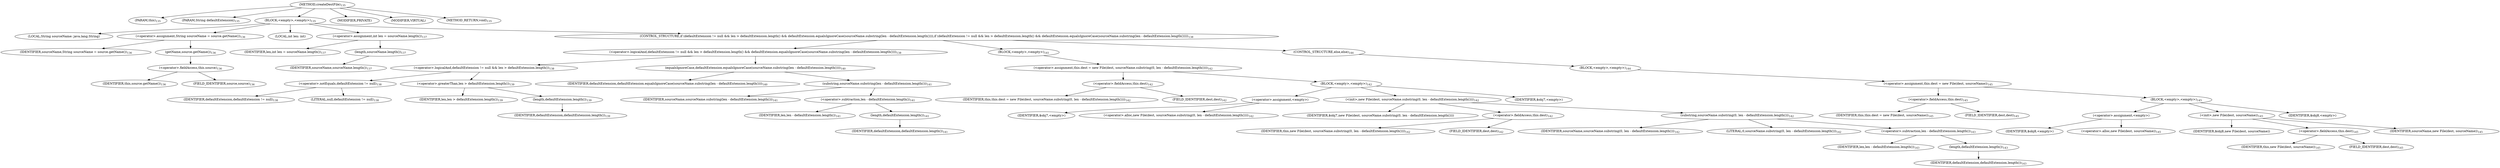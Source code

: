 digraph "createDestFile" {  
"252" [label = <(METHOD,createDestFile)<SUB>135</SUB>> ]
"253" [label = <(PARAM,this)<SUB>135</SUB>> ]
"254" [label = <(PARAM,String defaultExtension)<SUB>135</SUB>> ]
"255" [label = <(BLOCK,&lt;empty&gt;,&lt;empty&gt;)<SUB>135</SUB>> ]
"256" [label = <(LOCAL,String sourceName: java.lang.String)> ]
"257" [label = <(&lt;operator&gt;.assignment,String sourceName = source.getName())<SUB>136</SUB>> ]
"258" [label = <(IDENTIFIER,sourceName,String sourceName = source.getName())<SUB>136</SUB>> ]
"259" [label = <(getName,source.getName())<SUB>136</SUB>> ]
"260" [label = <(&lt;operator&gt;.fieldAccess,this.source)<SUB>136</SUB>> ]
"261" [label = <(IDENTIFIER,this,source.getName())<SUB>136</SUB>> ]
"262" [label = <(FIELD_IDENTIFIER,source,source)<SUB>136</SUB>> ]
"263" [label = <(LOCAL,int len: int)> ]
"264" [label = <(&lt;operator&gt;.assignment,int len = sourceName.length())<SUB>137</SUB>> ]
"265" [label = <(IDENTIFIER,len,int len = sourceName.length())<SUB>137</SUB>> ]
"266" [label = <(length,sourceName.length())<SUB>137</SUB>> ]
"267" [label = <(IDENTIFIER,sourceName,sourceName.length())<SUB>137</SUB>> ]
"268" [label = <(CONTROL_STRUCTURE,if (defaultExtension != null &amp;&amp; len &gt; defaultExtension.length() &amp;&amp; defaultExtension.equalsIgnoreCase(sourceName.substring(len - defaultExtension.length()))),if (defaultExtension != null &amp;&amp; len &gt; defaultExtension.length() &amp;&amp; defaultExtension.equalsIgnoreCase(sourceName.substring(len - defaultExtension.length()))))<SUB>138</SUB>> ]
"269" [label = <(&lt;operator&gt;.logicalAnd,defaultExtension != null &amp;&amp; len &gt; defaultExtension.length() &amp;&amp; defaultExtension.equalsIgnoreCase(sourceName.substring(len - defaultExtension.length())))<SUB>138</SUB>> ]
"270" [label = <(&lt;operator&gt;.logicalAnd,defaultExtension != null &amp;&amp; len &gt; defaultExtension.length())<SUB>138</SUB>> ]
"271" [label = <(&lt;operator&gt;.notEquals,defaultExtension != null)<SUB>138</SUB>> ]
"272" [label = <(IDENTIFIER,defaultExtension,defaultExtension != null)<SUB>138</SUB>> ]
"273" [label = <(LITERAL,null,defaultExtension != null)<SUB>138</SUB>> ]
"274" [label = <(&lt;operator&gt;.greaterThan,len &gt; defaultExtension.length())<SUB>139</SUB>> ]
"275" [label = <(IDENTIFIER,len,len &gt; defaultExtension.length())<SUB>139</SUB>> ]
"276" [label = <(length,defaultExtension.length())<SUB>139</SUB>> ]
"277" [label = <(IDENTIFIER,defaultExtension,defaultExtension.length())<SUB>139</SUB>> ]
"278" [label = <(equalsIgnoreCase,defaultExtension.equalsIgnoreCase(sourceName.substring(len - defaultExtension.length())))<SUB>140</SUB>> ]
"279" [label = <(IDENTIFIER,defaultExtension,defaultExtension.equalsIgnoreCase(sourceName.substring(len - defaultExtension.length())))<SUB>140</SUB>> ]
"280" [label = <(substring,sourceName.substring(len - defaultExtension.length()))<SUB>141</SUB>> ]
"281" [label = <(IDENTIFIER,sourceName,sourceName.substring(len - defaultExtension.length()))<SUB>141</SUB>> ]
"282" [label = <(&lt;operator&gt;.subtraction,len - defaultExtension.length())<SUB>141</SUB>> ]
"283" [label = <(IDENTIFIER,len,len - defaultExtension.length())<SUB>141</SUB>> ]
"284" [label = <(length,defaultExtension.length())<SUB>141</SUB>> ]
"285" [label = <(IDENTIFIER,defaultExtension,defaultExtension.length())<SUB>141</SUB>> ]
"286" [label = <(BLOCK,&lt;empty&gt;,&lt;empty&gt;)<SUB>141</SUB>> ]
"287" [label = <(&lt;operator&gt;.assignment,this.dest = new File(dest, sourceName.substring(0, len - defaultExtension.length())))<SUB>142</SUB>> ]
"288" [label = <(&lt;operator&gt;.fieldAccess,this.dest)<SUB>142</SUB>> ]
"289" [label = <(IDENTIFIER,this,this.dest = new File(dest, sourceName.substring(0, len - defaultExtension.length())))<SUB>142</SUB>> ]
"290" [label = <(FIELD_IDENTIFIER,dest,dest)<SUB>142</SUB>> ]
"291" [label = <(BLOCK,&lt;empty&gt;,&lt;empty&gt;)<SUB>142</SUB>> ]
"292" [label = <(&lt;operator&gt;.assignment,&lt;empty&gt;)> ]
"293" [label = <(IDENTIFIER,$obj7,&lt;empty&gt;)> ]
"294" [label = <(&lt;operator&gt;.alloc,new File(dest, sourceName.substring(0, len - defaultExtension.length())))<SUB>142</SUB>> ]
"295" [label = <(&lt;init&gt;,new File(dest, sourceName.substring(0, len - defaultExtension.length())))<SUB>142</SUB>> ]
"296" [label = <(IDENTIFIER,$obj7,new File(dest, sourceName.substring(0, len - defaultExtension.length())))> ]
"297" [label = <(&lt;operator&gt;.fieldAccess,this.dest)<SUB>142</SUB>> ]
"298" [label = <(IDENTIFIER,this,new File(dest, sourceName.substring(0, len - defaultExtension.length())))<SUB>142</SUB>> ]
"299" [label = <(FIELD_IDENTIFIER,dest,dest)<SUB>142</SUB>> ]
"300" [label = <(substring,sourceName.substring(0, len - defaultExtension.length()))<SUB>142</SUB>> ]
"301" [label = <(IDENTIFIER,sourceName,sourceName.substring(0, len - defaultExtension.length()))<SUB>142</SUB>> ]
"302" [label = <(LITERAL,0,sourceName.substring(0, len - defaultExtension.length()))<SUB>142</SUB>> ]
"303" [label = <(&lt;operator&gt;.subtraction,len - defaultExtension.length())<SUB>143</SUB>> ]
"304" [label = <(IDENTIFIER,len,len - defaultExtension.length())<SUB>143</SUB>> ]
"305" [label = <(length,defaultExtension.length())<SUB>143</SUB>> ]
"306" [label = <(IDENTIFIER,defaultExtension,defaultExtension.length())<SUB>143</SUB>> ]
"307" [label = <(IDENTIFIER,$obj7,&lt;empty&gt;)> ]
"308" [label = <(CONTROL_STRUCTURE,else,else)<SUB>144</SUB>> ]
"309" [label = <(BLOCK,&lt;empty&gt;,&lt;empty&gt;)<SUB>144</SUB>> ]
"310" [label = <(&lt;operator&gt;.assignment,this.dest = new File(dest, sourceName))<SUB>145</SUB>> ]
"311" [label = <(&lt;operator&gt;.fieldAccess,this.dest)<SUB>145</SUB>> ]
"312" [label = <(IDENTIFIER,this,this.dest = new File(dest, sourceName))<SUB>145</SUB>> ]
"313" [label = <(FIELD_IDENTIFIER,dest,dest)<SUB>145</SUB>> ]
"314" [label = <(BLOCK,&lt;empty&gt;,&lt;empty&gt;)<SUB>145</SUB>> ]
"315" [label = <(&lt;operator&gt;.assignment,&lt;empty&gt;)> ]
"316" [label = <(IDENTIFIER,$obj8,&lt;empty&gt;)> ]
"317" [label = <(&lt;operator&gt;.alloc,new File(dest, sourceName))<SUB>145</SUB>> ]
"318" [label = <(&lt;init&gt;,new File(dest, sourceName))<SUB>145</SUB>> ]
"319" [label = <(IDENTIFIER,$obj8,new File(dest, sourceName))> ]
"320" [label = <(&lt;operator&gt;.fieldAccess,this.dest)<SUB>145</SUB>> ]
"321" [label = <(IDENTIFIER,this,new File(dest, sourceName))<SUB>145</SUB>> ]
"322" [label = <(FIELD_IDENTIFIER,dest,dest)<SUB>145</SUB>> ]
"323" [label = <(IDENTIFIER,sourceName,new File(dest, sourceName))<SUB>145</SUB>> ]
"324" [label = <(IDENTIFIER,$obj8,&lt;empty&gt;)> ]
"325" [label = <(MODIFIER,PRIVATE)> ]
"326" [label = <(MODIFIER,VIRTUAL)> ]
"327" [label = <(METHOD_RETURN,void)<SUB>135</SUB>> ]
  "252" -> "253" 
  "252" -> "254" 
  "252" -> "255" 
  "252" -> "325" 
  "252" -> "326" 
  "252" -> "327" 
  "255" -> "256" 
  "255" -> "257" 
  "255" -> "263" 
  "255" -> "264" 
  "255" -> "268" 
  "257" -> "258" 
  "257" -> "259" 
  "259" -> "260" 
  "260" -> "261" 
  "260" -> "262" 
  "264" -> "265" 
  "264" -> "266" 
  "266" -> "267" 
  "268" -> "269" 
  "268" -> "286" 
  "268" -> "308" 
  "269" -> "270" 
  "269" -> "278" 
  "270" -> "271" 
  "270" -> "274" 
  "271" -> "272" 
  "271" -> "273" 
  "274" -> "275" 
  "274" -> "276" 
  "276" -> "277" 
  "278" -> "279" 
  "278" -> "280" 
  "280" -> "281" 
  "280" -> "282" 
  "282" -> "283" 
  "282" -> "284" 
  "284" -> "285" 
  "286" -> "287" 
  "287" -> "288" 
  "287" -> "291" 
  "288" -> "289" 
  "288" -> "290" 
  "291" -> "292" 
  "291" -> "295" 
  "291" -> "307" 
  "292" -> "293" 
  "292" -> "294" 
  "295" -> "296" 
  "295" -> "297" 
  "295" -> "300" 
  "297" -> "298" 
  "297" -> "299" 
  "300" -> "301" 
  "300" -> "302" 
  "300" -> "303" 
  "303" -> "304" 
  "303" -> "305" 
  "305" -> "306" 
  "308" -> "309" 
  "309" -> "310" 
  "310" -> "311" 
  "310" -> "314" 
  "311" -> "312" 
  "311" -> "313" 
  "314" -> "315" 
  "314" -> "318" 
  "314" -> "324" 
  "315" -> "316" 
  "315" -> "317" 
  "318" -> "319" 
  "318" -> "320" 
  "318" -> "323" 
  "320" -> "321" 
  "320" -> "322" 
}

